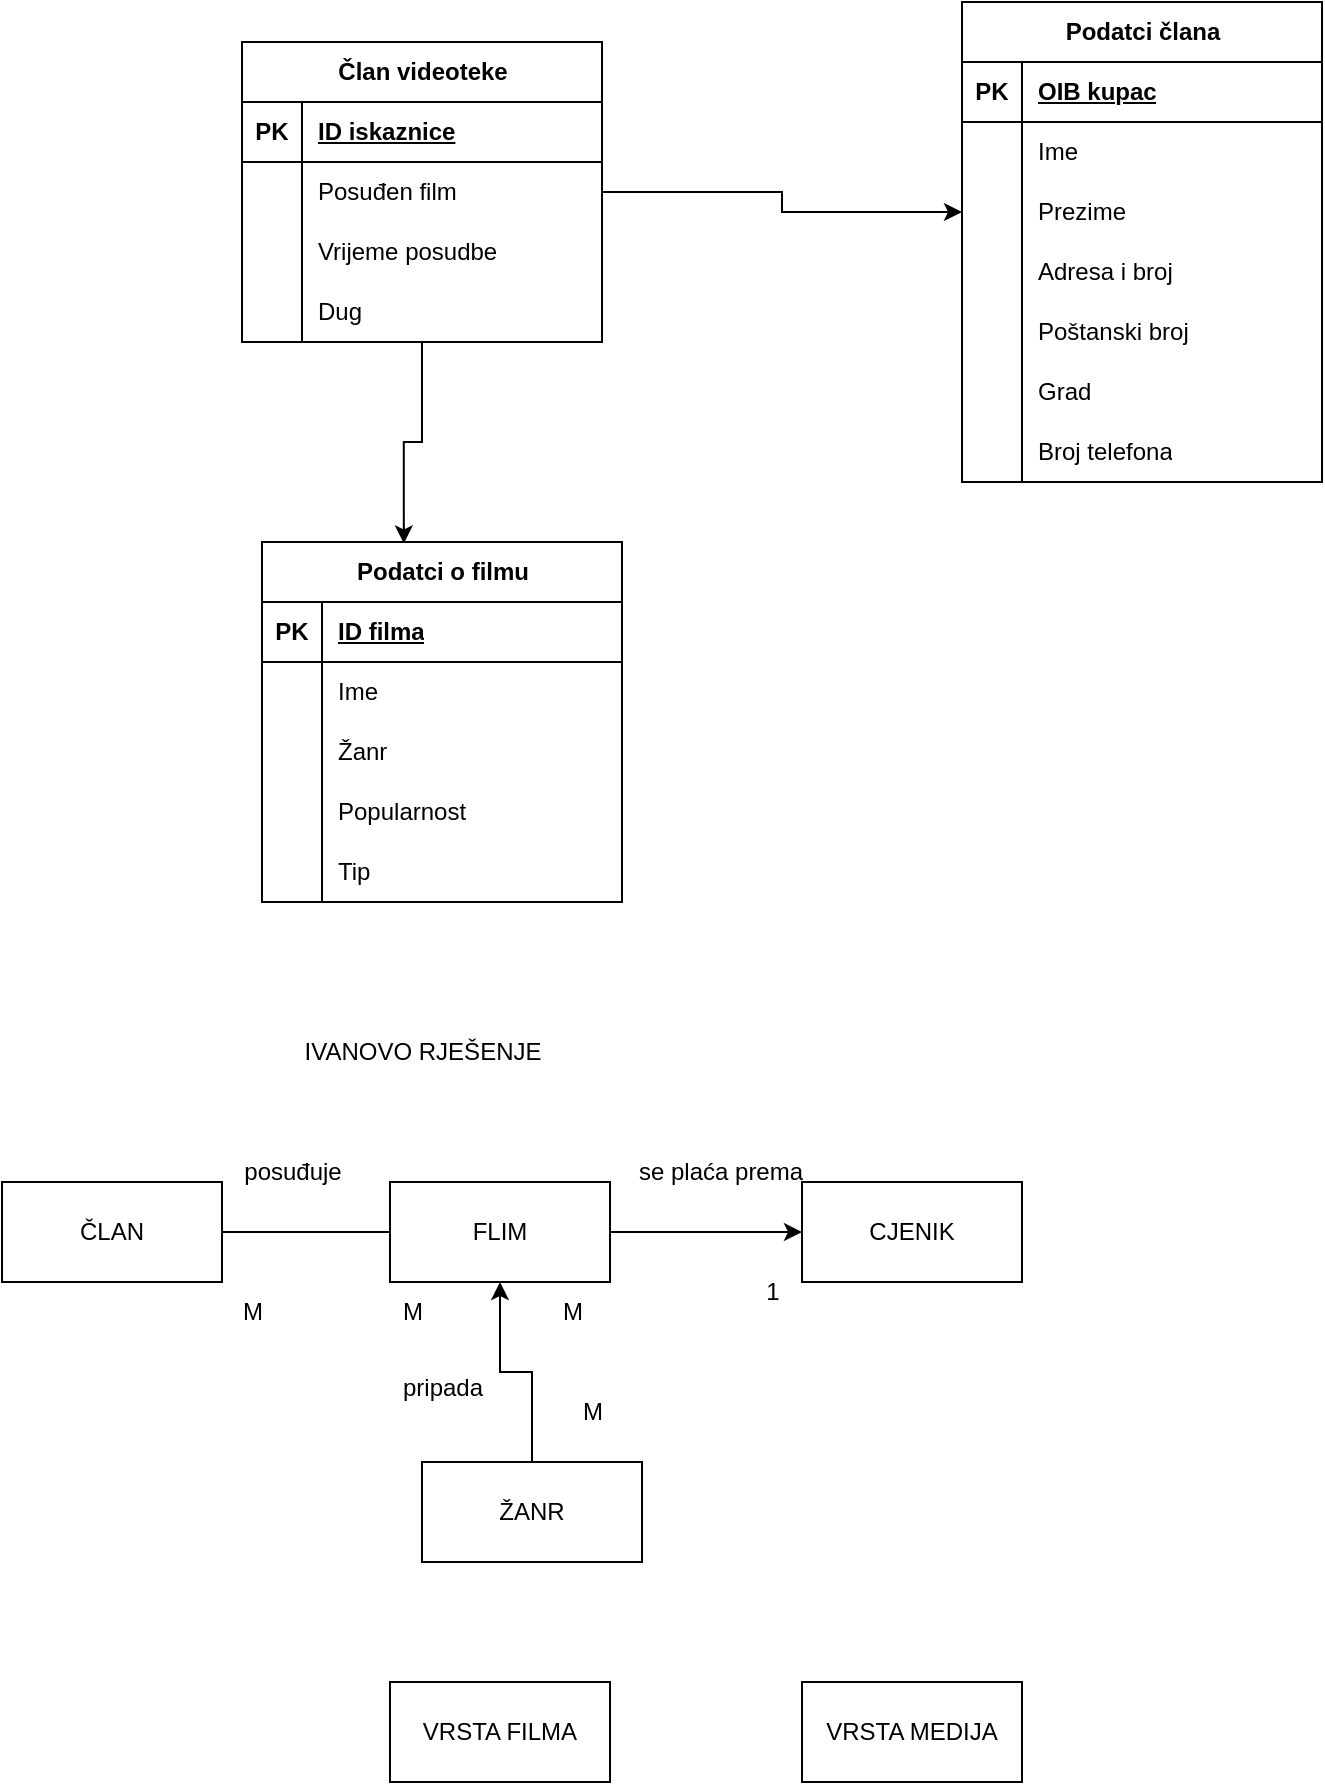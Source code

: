 <mxfile version="21.3.7" type="github">
  <diagram name="Page-1" id="QDUqZOJSPmUuo3ztOlQg">
    <mxGraphModel dx="767" dy="439" grid="1" gridSize="10" guides="1" tooltips="1" connect="1" arrows="1" fold="1" page="1" pageScale="1" pageWidth="827" pageHeight="1169" math="0" shadow="0">
      <root>
        <mxCell id="0" />
        <mxCell id="1" parent="0" />
        <mxCell id="YMkVTFS-3yb3LHmvySso-59" style="edgeStyle=orthogonalEdgeStyle;rounded=0;orthogonalLoop=1;jettySize=auto;html=1;entryX=0.394;entryY=0.004;entryDx=0;entryDy=0;entryPerimeter=0;" edge="1" parent="1" source="YMkVTFS-3yb3LHmvySso-1" target="YMkVTFS-3yb3LHmvySso-37">
          <mxGeometry relative="1" as="geometry" />
        </mxCell>
        <mxCell id="YMkVTFS-3yb3LHmvySso-1" value="Član videoteke" style="shape=table;startSize=30;container=1;collapsible=1;childLayout=tableLayout;fixedRows=1;rowLines=0;fontStyle=1;align=center;resizeLast=1;html=1;" vertex="1" parent="1">
          <mxGeometry x="230" y="50" width="180" height="150" as="geometry" />
        </mxCell>
        <mxCell id="YMkVTFS-3yb3LHmvySso-2" value="" style="shape=tableRow;horizontal=0;startSize=0;swimlaneHead=0;swimlaneBody=0;fillColor=none;collapsible=0;dropTarget=0;points=[[0,0.5],[1,0.5]];portConstraint=eastwest;top=0;left=0;right=0;bottom=1;" vertex="1" parent="YMkVTFS-3yb3LHmvySso-1">
          <mxGeometry y="30" width="180" height="30" as="geometry" />
        </mxCell>
        <mxCell id="YMkVTFS-3yb3LHmvySso-3" value="PK" style="shape=partialRectangle;connectable=0;fillColor=none;top=0;left=0;bottom=0;right=0;fontStyle=1;overflow=hidden;whiteSpace=wrap;html=1;" vertex="1" parent="YMkVTFS-3yb3LHmvySso-2">
          <mxGeometry width="30" height="30" as="geometry">
            <mxRectangle width="30" height="30" as="alternateBounds" />
          </mxGeometry>
        </mxCell>
        <mxCell id="YMkVTFS-3yb3LHmvySso-4" value="ID iskaznice" style="shape=partialRectangle;connectable=0;fillColor=none;top=0;left=0;bottom=0;right=0;align=left;spacingLeft=6;fontStyle=5;overflow=hidden;whiteSpace=wrap;html=1;" vertex="1" parent="YMkVTFS-3yb3LHmvySso-2">
          <mxGeometry x="30" width="150" height="30" as="geometry">
            <mxRectangle width="150" height="30" as="alternateBounds" />
          </mxGeometry>
        </mxCell>
        <mxCell id="YMkVTFS-3yb3LHmvySso-5" value="" style="shape=tableRow;horizontal=0;startSize=0;swimlaneHead=0;swimlaneBody=0;fillColor=none;collapsible=0;dropTarget=0;points=[[0,0.5],[1,0.5]];portConstraint=eastwest;top=0;left=0;right=0;bottom=0;" vertex="1" parent="YMkVTFS-3yb3LHmvySso-1">
          <mxGeometry y="60" width="180" height="30" as="geometry" />
        </mxCell>
        <mxCell id="YMkVTFS-3yb3LHmvySso-6" value="" style="shape=partialRectangle;connectable=0;fillColor=none;top=0;left=0;bottom=0;right=0;editable=1;overflow=hidden;whiteSpace=wrap;html=1;" vertex="1" parent="YMkVTFS-3yb3LHmvySso-5">
          <mxGeometry width="30" height="30" as="geometry">
            <mxRectangle width="30" height="30" as="alternateBounds" />
          </mxGeometry>
        </mxCell>
        <mxCell id="YMkVTFS-3yb3LHmvySso-7" value="Posuđen film" style="shape=partialRectangle;connectable=0;fillColor=none;top=0;left=0;bottom=0;right=0;align=left;spacingLeft=6;overflow=hidden;whiteSpace=wrap;html=1;" vertex="1" parent="YMkVTFS-3yb3LHmvySso-5">
          <mxGeometry x="30" width="150" height="30" as="geometry">
            <mxRectangle width="150" height="30" as="alternateBounds" />
          </mxGeometry>
        </mxCell>
        <mxCell id="YMkVTFS-3yb3LHmvySso-8" value="" style="shape=tableRow;horizontal=0;startSize=0;swimlaneHead=0;swimlaneBody=0;fillColor=none;collapsible=0;dropTarget=0;points=[[0,0.5],[1,0.5]];portConstraint=eastwest;top=0;left=0;right=0;bottom=0;" vertex="1" parent="YMkVTFS-3yb3LHmvySso-1">
          <mxGeometry y="90" width="180" height="30" as="geometry" />
        </mxCell>
        <mxCell id="YMkVTFS-3yb3LHmvySso-9" value="" style="shape=partialRectangle;connectable=0;fillColor=none;top=0;left=0;bottom=0;right=0;editable=1;overflow=hidden;whiteSpace=wrap;html=1;" vertex="1" parent="YMkVTFS-3yb3LHmvySso-8">
          <mxGeometry width="30" height="30" as="geometry">
            <mxRectangle width="30" height="30" as="alternateBounds" />
          </mxGeometry>
        </mxCell>
        <mxCell id="YMkVTFS-3yb3LHmvySso-10" value="Vrijeme posudbe" style="shape=partialRectangle;connectable=0;fillColor=none;top=0;left=0;bottom=0;right=0;align=left;spacingLeft=6;overflow=hidden;whiteSpace=wrap;html=1;" vertex="1" parent="YMkVTFS-3yb3LHmvySso-8">
          <mxGeometry x="30" width="150" height="30" as="geometry">
            <mxRectangle width="150" height="30" as="alternateBounds" />
          </mxGeometry>
        </mxCell>
        <mxCell id="YMkVTFS-3yb3LHmvySso-11" value="" style="shape=tableRow;horizontal=0;startSize=0;swimlaneHead=0;swimlaneBody=0;fillColor=none;collapsible=0;dropTarget=0;points=[[0,0.5],[1,0.5]];portConstraint=eastwest;top=0;left=0;right=0;bottom=0;" vertex="1" parent="YMkVTFS-3yb3LHmvySso-1">
          <mxGeometry y="120" width="180" height="30" as="geometry" />
        </mxCell>
        <mxCell id="YMkVTFS-3yb3LHmvySso-12" value="" style="shape=partialRectangle;connectable=0;fillColor=none;top=0;left=0;bottom=0;right=0;editable=1;overflow=hidden;whiteSpace=wrap;html=1;" vertex="1" parent="YMkVTFS-3yb3LHmvySso-11">
          <mxGeometry width="30" height="30" as="geometry">
            <mxRectangle width="30" height="30" as="alternateBounds" />
          </mxGeometry>
        </mxCell>
        <mxCell id="YMkVTFS-3yb3LHmvySso-13" value="Dug" style="shape=partialRectangle;connectable=0;fillColor=none;top=0;left=0;bottom=0;right=0;align=left;spacingLeft=6;overflow=hidden;whiteSpace=wrap;html=1;" vertex="1" parent="YMkVTFS-3yb3LHmvySso-11">
          <mxGeometry x="30" width="150" height="30" as="geometry">
            <mxRectangle width="150" height="30" as="alternateBounds" />
          </mxGeometry>
        </mxCell>
        <mxCell id="YMkVTFS-3yb3LHmvySso-14" value="Podatci člana" style="shape=table;startSize=30;container=1;collapsible=1;childLayout=tableLayout;fixedRows=1;rowLines=0;fontStyle=1;align=center;resizeLast=1;html=1;" vertex="1" parent="1">
          <mxGeometry x="590" y="30" width="180" height="240" as="geometry">
            <mxRectangle x="10" y="238" width="80" height="30" as="alternateBounds" />
          </mxGeometry>
        </mxCell>
        <mxCell id="YMkVTFS-3yb3LHmvySso-15" value="" style="shape=tableRow;horizontal=0;startSize=0;swimlaneHead=0;swimlaneBody=0;fillColor=none;collapsible=0;dropTarget=0;points=[[0,0.5],[1,0.5]];portConstraint=eastwest;top=0;left=0;right=0;bottom=1;" vertex="1" parent="YMkVTFS-3yb3LHmvySso-14">
          <mxGeometry y="30" width="180" height="30" as="geometry" />
        </mxCell>
        <mxCell id="YMkVTFS-3yb3LHmvySso-16" value="PK" style="shape=partialRectangle;connectable=0;fillColor=none;top=0;left=0;bottom=0;right=0;fontStyle=1;overflow=hidden;whiteSpace=wrap;html=1;" vertex="1" parent="YMkVTFS-3yb3LHmvySso-15">
          <mxGeometry width="30" height="30" as="geometry">
            <mxRectangle width="30" height="30" as="alternateBounds" />
          </mxGeometry>
        </mxCell>
        <mxCell id="YMkVTFS-3yb3LHmvySso-17" value="OIB kupac" style="shape=partialRectangle;connectable=0;fillColor=none;top=0;left=0;bottom=0;right=0;align=left;spacingLeft=6;fontStyle=5;overflow=hidden;whiteSpace=wrap;html=1;" vertex="1" parent="YMkVTFS-3yb3LHmvySso-15">
          <mxGeometry x="30" width="150" height="30" as="geometry">
            <mxRectangle width="150" height="30" as="alternateBounds" />
          </mxGeometry>
        </mxCell>
        <mxCell id="YMkVTFS-3yb3LHmvySso-18" value="" style="shape=tableRow;horizontal=0;startSize=0;swimlaneHead=0;swimlaneBody=0;fillColor=none;collapsible=0;dropTarget=0;points=[[0,0.5],[1,0.5]];portConstraint=eastwest;top=0;left=0;right=0;bottom=0;" vertex="1" parent="YMkVTFS-3yb3LHmvySso-14">
          <mxGeometry y="60" width="180" height="30" as="geometry" />
        </mxCell>
        <mxCell id="YMkVTFS-3yb3LHmvySso-19" value="" style="shape=partialRectangle;connectable=0;fillColor=none;top=0;left=0;bottom=0;right=0;editable=1;overflow=hidden;whiteSpace=wrap;html=1;" vertex="1" parent="YMkVTFS-3yb3LHmvySso-18">
          <mxGeometry width="30" height="30" as="geometry">
            <mxRectangle width="30" height="30" as="alternateBounds" />
          </mxGeometry>
        </mxCell>
        <mxCell id="YMkVTFS-3yb3LHmvySso-20" value="Ime" style="shape=partialRectangle;connectable=0;fillColor=none;top=0;left=0;bottom=0;right=0;align=left;spacingLeft=6;overflow=hidden;whiteSpace=wrap;html=1;" vertex="1" parent="YMkVTFS-3yb3LHmvySso-18">
          <mxGeometry x="30" width="150" height="30" as="geometry">
            <mxRectangle width="150" height="30" as="alternateBounds" />
          </mxGeometry>
        </mxCell>
        <mxCell id="YMkVTFS-3yb3LHmvySso-21" value="" style="shape=tableRow;horizontal=0;startSize=0;swimlaneHead=0;swimlaneBody=0;fillColor=none;collapsible=0;dropTarget=0;points=[[0,0.5],[1,0.5]];portConstraint=eastwest;top=0;left=0;right=0;bottom=0;" vertex="1" parent="YMkVTFS-3yb3LHmvySso-14">
          <mxGeometry y="90" width="180" height="30" as="geometry" />
        </mxCell>
        <mxCell id="YMkVTFS-3yb3LHmvySso-22" value="" style="shape=partialRectangle;connectable=0;fillColor=none;top=0;left=0;bottom=0;right=0;editable=1;overflow=hidden;whiteSpace=wrap;html=1;" vertex="1" parent="YMkVTFS-3yb3LHmvySso-21">
          <mxGeometry width="30" height="30" as="geometry">
            <mxRectangle width="30" height="30" as="alternateBounds" />
          </mxGeometry>
        </mxCell>
        <mxCell id="YMkVTFS-3yb3LHmvySso-23" value="Prezime" style="shape=partialRectangle;connectable=0;fillColor=none;top=0;left=0;bottom=0;right=0;align=left;spacingLeft=6;overflow=hidden;whiteSpace=wrap;html=1;" vertex="1" parent="YMkVTFS-3yb3LHmvySso-21">
          <mxGeometry x="30" width="150" height="30" as="geometry">
            <mxRectangle width="150" height="30" as="alternateBounds" />
          </mxGeometry>
        </mxCell>
        <mxCell id="YMkVTFS-3yb3LHmvySso-24" value="" style="shape=tableRow;horizontal=0;startSize=0;swimlaneHead=0;swimlaneBody=0;fillColor=none;collapsible=0;dropTarget=0;points=[[0,0.5],[1,0.5]];portConstraint=eastwest;top=0;left=0;right=0;bottom=0;" vertex="1" parent="YMkVTFS-3yb3LHmvySso-14">
          <mxGeometry y="120" width="180" height="30" as="geometry" />
        </mxCell>
        <mxCell id="YMkVTFS-3yb3LHmvySso-25" value="" style="shape=partialRectangle;connectable=0;fillColor=none;top=0;left=0;bottom=0;right=0;editable=1;overflow=hidden;whiteSpace=wrap;html=1;" vertex="1" parent="YMkVTFS-3yb3LHmvySso-24">
          <mxGeometry width="30" height="30" as="geometry">
            <mxRectangle width="30" height="30" as="alternateBounds" />
          </mxGeometry>
        </mxCell>
        <mxCell id="YMkVTFS-3yb3LHmvySso-26" value="&lt;div&gt;Adresa i broj&lt;/div&gt;" style="shape=partialRectangle;connectable=0;fillColor=none;top=0;left=0;bottom=0;right=0;align=left;spacingLeft=6;overflow=hidden;whiteSpace=wrap;html=1;" vertex="1" parent="YMkVTFS-3yb3LHmvySso-24">
          <mxGeometry x="30" width="150" height="30" as="geometry">
            <mxRectangle width="150" height="30" as="alternateBounds" />
          </mxGeometry>
        </mxCell>
        <mxCell id="YMkVTFS-3yb3LHmvySso-27" value="" style="shape=tableRow;horizontal=0;startSize=0;swimlaneHead=0;swimlaneBody=0;fillColor=none;collapsible=0;dropTarget=0;points=[[0,0.5],[1,0.5]];portConstraint=eastwest;top=0;left=0;right=0;bottom=0;" vertex="1" parent="YMkVTFS-3yb3LHmvySso-14">
          <mxGeometry y="150" width="180" height="30" as="geometry" />
        </mxCell>
        <mxCell id="YMkVTFS-3yb3LHmvySso-28" value="" style="shape=partialRectangle;connectable=0;fillColor=none;top=0;left=0;bottom=0;right=0;editable=1;overflow=hidden;whiteSpace=wrap;html=1;" vertex="1" parent="YMkVTFS-3yb3LHmvySso-27">
          <mxGeometry width="30" height="30" as="geometry">
            <mxRectangle width="30" height="30" as="alternateBounds" />
          </mxGeometry>
        </mxCell>
        <mxCell id="YMkVTFS-3yb3LHmvySso-29" value="Poštanski broj" style="shape=partialRectangle;connectable=0;fillColor=none;top=0;left=0;bottom=0;right=0;align=left;spacingLeft=6;overflow=hidden;whiteSpace=wrap;html=1;" vertex="1" parent="YMkVTFS-3yb3LHmvySso-27">
          <mxGeometry x="30" width="150" height="30" as="geometry">
            <mxRectangle width="150" height="30" as="alternateBounds" />
          </mxGeometry>
        </mxCell>
        <mxCell id="YMkVTFS-3yb3LHmvySso-30" value="" style="shape=tableRow;horizontal=0;startSize=0;swimlaneHead=0;swimlaneBody=0;fillColor=none;collapsible=0;dropTarget=0;points=[[0,0.5],[1,0.5]];portConstraint=eastwest;top=0;left=0;right=0;bottom=0;" vertex="1" parent="YMkVTFS-3yb3LHmvySso-14">
          <mxGeometry y="180" width="180" height="30" as="geometry" />
        </mxCell>
        <mxCell id="YMkVTFS-3yb3LHmvySso-31" value="" style="shape=partialRectangle;connectable=0;fillColor=none;top=0;left=0;bottom=0;right=0;editable=1;overflow=hidden;whiteSpace=wrap;html=1;" vertex="1" parent="YMkVTFS-3yb3LHmvySso-30">
          <mxGeometry width="30" height="30" as="geometry">
            <mxRectangle width="30" height="30" as="alternateBounds" />
          </mxGeometry>
        </mxCell>
        <mxCell id="YMkVTFS-3yb3LHmvySso-32" value="Grad" style="shape=partialRectangle;connectable=0;fillColor=none;top=0;left=0;bottom=0;right=0;align=left;spacingLeft=6;overflow=hidden;whiteSpace=wrap;html=1;" vertex="1" parent="YMkVTFS-3yb3LHmvySso-30">
          <mxGeometry x="30" width="150" height="30" as="geometry">
            <mxRectangle width="150" height="30" as="alternateBounds" />
          </mxGeometry>
        </mxCell>
        <mxCell id="YMkVTFS-3yb3LHmvySso-33" value="" style="shape=tableRow;horizontal=0;startSize=0;swimlaneHead=0;swimlaneBody=0;fillColor=none;collapsible=0;dropTarget=0;points=[[0,0.5],[1,0.5]];portConstraint=eastwest;top=0;left=0;right=0;bottom=0;" vertex="1" parent="YMkVTFS-3yb3LHmvySso-14">
          <mxGeometry y="210" width="180" height="30" as="geometry" />
        </mxCell>
        <mxCell id="YMkVTFS-3yb3LHmvySso-34" value="" style="shape=partialRectangle;connectable=0;fillColor=none;top=0;left=0;bottom=0;right=0;editable=1;overflow=hidden;whiteSpace=wrap;html=1;" vertex="1" parent="YMkVTFS-3yb3LHmvySso-33">
          <mxGeometry width="30" height="30" as="geometry">
            <mxRectangle width="30" height="30" as="alternateBounds" />
          </mxGeometry>
        </mxCell>
        <mxCell id="YMkVTFS-3yb3LHmvySso-35" value="Broj telefona" style="shape=partialRectangle;connectable=0;fillColor=none;top=0;left=0;bottom=0;right=0;align=left;spacingLeft=6;overflow=hidden;whiteSpace=wrap;html=1;" vertex="1" parent="YMkVTFS-3yb3LHmvySso-33">
          <mxGeometry x="30" width="150" height="30" as="geometry">
            <mxRectangle width="150" height="30" as="alternateBounds" />
          </mxGeometry>
        </mxCell>
        <mxCell id="YMkVTFS-3yb3LHmvySso-36" style="edgeStyle=orthogonalEdgeStyle;rounded=0;orthogonalLoop=1;jettySize=auto;html=1;entryX=0;entryY=0.5;entryDx=0;entryDy=0;" edge="1" parent="1" source="YMkVTFS-3yb3LHmvySso-5" target="YMkVTFS-3yb3LHmvySso-21">
          <mxGeometry relative="1" as="geometry" />
        </mxCell>
        <mxCell id="YMkVTFS-3yb3LHmvySso-37" value="Podatci o filmu" style="shape=table;startSize=30;container=1;collapsible=1;childLayout=tableLayout;fixedRows=1;rowLines=0;fontStyle=1;align=center;resizeLast=1;html=1;" vertex="1" parent="1">
          <mxGeometry x="240" y="300" width="180" height="180" as="geometry">
            <mxRectangle x="10" y="238" width="80" height="30" as="alternateBounds" />
          </mxGeometry>
        </mxCell>
        <mxCell id="YMkVTFS-3yb3LHmvySso-38" value="" style="shape=tableRow;horizontal=0;startSize=0;swimlaneHead=0;swimlaneBody=0;fillColor=none;collapsible=0;dropTarget=0;points=[[0,0.5],[1,0.5]];portConstraint=eastwest;top=0;left=0;right=0;bottom=1;" vertex="1" parent="YMkVTFS-3yb3LHmvySso-37">
          <mxGeometry y="30" width="180" height="30" as="geometry" />
        </mxCell>
        <mxCell id="YMkVTFS-3yb3LHmvySso-39" value="PK" style="shape=partialRectangle;connectable=0;fillColor=none;top=0;left=0;bottom=0;right=0;fontStyle=1;overflow=hidden;whiteSpace=wrap;html=1;" vertex="1" parent="YMkVTFS-3yb3LHmvySso-38">
          <mxGeometry width="30" height="30" as="geometry">
            <mxRectangle width="30" height="30" as="alternateBounds" />
          </mxGeometry>
        </mxCell>
        <mxCell id="YMkVTFS-3yb3LHmvySso-40" value="ID filma" style="shape=partialRectangle;connectable=0;fillColor=none;top=0;left=0;bottom=0;right=0;align=left;spacingLeft=6;fontStyle=5;overflow=hidden;whiteSpace=wrap;html=1;" vertex="1" parent="YMkVTFS-3yb3LHmvySso-38">
          <mxGeometry x="30" width="150" height="30" as="geometry">
            <mxRectangle width="150" height="30" as="alternateBounds" />
          </mxGeometry>
        </mxCell>
        <mxCell id="YMkVTFS-3yb3LHmvySso-41" value="" style="shape=tableRow;horizontal=0;startSize=0;swimlaneHead=0;swimlaneBody=0;fillColor=none;collapsible=0;dropTarget=0;points=[[0,0.5],[1,0.5]];portConstraint=eastwest;top=0;left=0;right=0;bottom=0;" vertex="1" parent="YMkVTFS-3yb3LHmvySso-37">
          <mxGeometry y="60" width="180" height="30" as="geometry" />
        </mxCell>
        <mxCell id="YMkVTFS-3yb3LHmvySso-42" value="" style="shape=partialRectangle;connectable=0;fillColor=none;top=0;left=0;bottom=0;right=0;editable=1;overflow=hidden;whiteSpace=wrap;html=1;" vertex="1" parent="YMkVTFS-3yb3LHmvySso-41">
          <mxGeometry width="30" height="30" as="geometry">
            <mxRectangle width="30" height="30" as="alternateBounds" />
          </mxGeometry>
        </mxCell>
        <mxCell id="YMkVTFS-3yb3LHmvySso-43" value="Ime" style="shape=partialRectangle;connectable=0;fillColor=none;top=0;left=0;bottom=0;right=0;align=left;spacingLeft=6;overflow=hidden;whiteSpace=wrap;html=1;" vertex="1" parent="YMkVTFS-3yb3LHmvySso-41">
          <mxGeometry x="30" width="150" height="30" as="geometry">
            <mxRectangle width="150" height="30" as="alternateBounds" />
          </mxGeometry>
        </mxCell>
        <mxCell id="YMkVTFS-3yb3LHmvySso-44" value="" style="shape=tableRow;horizontal=0;startSize=0;swimlaneHead=0;swimlaneBody=0;fillColor=none;collapsible=0;dropTarget=0;points=[[0,0.5],[1,0.5]];portConstraint=eastwest;top=0;left=0;right=0;bottom=0;" vertex="1" parent="YMkVTFS-3yb3LHmvySso-37">
          <mxGeometry y="90" width="180" height="30" as="geometry" />
        </mxCell>
        <mxCell id="YMkVTFS-3yb3LHmvySso-45" value="" style="shape=partialRectangle;connectable=0;fillColor=none;top=0;left=0;bottom=0;right=0;editable=1;overflow=hidden;whiteSpace=wrap;html=1;" vertex="1" parent="YMkVTFS-3yb3LHmvySso-44">
          <mxGeometry width="30" height="30" as="geometry">
            <mxRectangle width="30" height="30" as="alternateBounds" />
          </mxGeometry>
        </mxCell>
        <mxCell id="YMkVTFS-3yb3LHmvySso-46" value="Žanr" style="shape=partialRectangle;connectable=0;fillColor=none;top=0;left=0;bottom=0;right=0;align=left;spacingLeft=6;overflow=hidden;whiteSpace=wrap;html=1;" vertex="1" parent="YMkVTFS-3yb3LHmvySso-44">
          <mxGeometry x="30" width="150" height="30" as="geometry">
            <mxRectangle width="150" height="30" as="alternateBounds" />
          </mxGeometry>
        </mxCell>
        <mxCell id="YMkVTFS-3yb3LHmvySso-47" value="" style="shape=tableRow;horizontal=0;startSize=0;swimlaneHead=0;swimlaneBody=0;fillColor=none;collapsible=0;dropTarget=0;points=[[0,0.5],[1,0.5]];portConstraint=eastwest;top=0;left=0;right=0;bottom=0;" vertex="1" parent="YMkVTFS-3yb3LHmvySso-37">
          <mxGeometry y="120" width="180" height="30" as="geometry" />
        </mxCell>
        <mxCell id="YMkVTFS-3yb3LHmvySso-48" value="" style="shape=partialRectangle;connectable=0;fillColor=none;top=0;left=0;bottom=0;right=0;editable=1;overflow=hidden;whiteSpace=wrap;html=1;" vertex="1" parent="YMkVTFS-3yb3LHmvySso-47">
          <mxGeometry width="30" height="30" as="geometry">
            <mxRectangle width="30" height="30" as="alternateBounds" />
          </mxGeometry>
        </mxCell>
        <mxCell id="YMkVTFS-3yb3LHmvySso-49" value="&lt;div&gt;Popularnost&lt;/div&gt;" style="shape=partialRectangle;connectable=0;fillColor=none;top=0;left=0;bottom=0;right=0;align=left;spacingLeft=6;overflow=hidden;whiteSpace=wrap;html=1;" vertex="1" parent="YMkVTFS-3yb3LHmvySso-47">
          <mxGeometry x="30" width="150" height="30" as="geometry">
            <mxRectangle width="150" height="30" as="alternateBounds" />
          </mxGeometry>
        </mxCell>
        <mxCell id="YMkVTFS-3yb3LHmvySso-50" value="" style="shape=tableRow;horizontal=0;startSize=0;swimlaneHead=0;swimlaneBody=0;fillColor=none;collapsible=0;dropTarget=0;points=[[0,0.5],[1,0.5]];portConstraint=eastwest;top=0;left=0;right=0;bottom=0;" vertex="1" parent="YMkVTFS-3yb3LHmvySso-37">
          <mxGeometry y="150" width="180" height="30" as="geometry" />
        </mxCell>
        <mxCell id="YMkVTFS-3yb3LHmvySso-51" value="" style="shape=partialRectangle;connectable=0;fillColor=none;top=0;left=0;bottom=0;right=0;editable=1;overflow=hidden;whiteSpace=wrap;html=1;" vertex="1" parent="YMkVTFS-3yb3LHmvySso-50">
          <mxGeometry width="30" height="30" as="geometry">
            <mxRectangle width="30" height="30" as="alternateBounds" />
          </mxGeometry>
        </mxCell>
        <mxCell id="YMkVTFS-3yb3LHmvySso-52" value="Tip" style="shape=partialRectangle;connectable=0;fillColor=none;top=0;left=0;bottom=0;right=0;align=left;spacingLeft=6;overflow=hidden;whiteSpace=wrap;html=1;" vertex="1" parent="YMkVTFS-3yb3LHmvySso-50">
          <mxGeometry x="30" width="150" height="30" as="geometry">
            <mxRectangle width="150" height="30" as="alternateBounds" />
          </mxGeometry>
        </mxCell>
        <mxCell id="YMkVTFS-3yb3LHmvySso-80" style="edgeStyle=orthogonalEdgeStyle;rounded=0;orthogonalLoop=1;jettySize=auto;html=1;exitX=1;exitY=0.5;exitDx=0;exitDy=0;entryX=0;entryY=0.5;entryDx=0;entryDy=0;strokeColor=default;endArrow=none;endFill=0;" edge="1" parent="1" source="YMkVTFS-3yb3LHmvySso-73" target="YMkVTFS-3yb3LHmvySso-74">
          <mxGeometry relative="1" as="geometry" />
        </mxCell>
        <mxCell id="YMkVTFS-3yb3LHmvySso-73" value="ČLAN" style="html=1;whiteSpace=wrap;" vertex="1" parent="1">
          <mxGeometry x="110" y="620" width="110" height="50" as="geometry" />
        </mxCell>
        <mxCell id="YMkVTFS-3yb3LHmvySso-99" style="edgeStyle=orthogonalEdgeStyle;rounded=0;orthogonalLoop=1;jettySize=auto;html=1;exitX=1;exitY=0.5;exitDx=0;exitDy=0;entryX=0;entryY=0.5;entryDx=0;entryDy=0;" edge="1" parent="1" source="YMkVTFS-3yb3LHmvySso-74" target="YMkVTFS-3yb3LHmvySso-76">
          <mxGeometry relative="1" as="geometry" />
        </mxCell>
        <mxCell id="YMkVTFS-3yb3LHmvySso-74" value="FLIM" style="html=1;whiteSpace=wrap;" vertex="1" parent="1">
          <mxGeometry x="304" y="620" width="110" height="50" as="geometry" />
        </mxCell>
        <mxCell id="YMkVTFS-3yb3LHmvySso-102" style="edgeStyle=orthogonalEdgeStyle;rounded=0;orthogonalLoop=1;jettySize=auto;html=1;entryX=0.5;entryY=1;entryDx=0;entryDy=0;" edge="1" parent="1" source="YMkVTFS-3yb3LHmvySso-75" target="YMkVTFS-3yb3LHmvySso-74">
          <mxGeometry relative="1" as="geometry" />
        </mxCell>
        <mxCell id="YMkVTFS-3yb3LHmvySso-75" value="ŽANR" style="html=1;whiteSpace=wrap;" vertex="1" parent="1">
          <mxGeometry x="320" y="760" width="110" height="50" as="geometry" />
        </mxCell>
        <mxCell id="YMkVTFS-3yb3LHmvySso-76" value="CJENIK" style="html=1;whiteSpace=wrap;" vertex="1" parent="1">
          <mxGeometry x="510" y="620" width="110" height="50" as="geometry" />
        </mxCell>
        <mxCell id="YMkVTFS-3yb3LHmvySso-77" value="IVANOVO RJEŠENJE" style="text;html=1;align=center;verticalAlign=middle;resizable=0;points=[];autosize=1;strokeColor=none;fillColor=none;" vertex="1" parent="1">
          <mxGeometry x="250" y="540" width="140" height="30" as="geometry" />
        </mxCell>
        <mxCell id="YMkVTFS-3yb3LHmvySso-78" value="VRSTA FILMA" style="html=1;whiteSpace=wrap;" vertex="1" parent="1">
          <mxGeometry x="304" y="870" width="110" height="50" as="geometry" />
        </mxCell>
        <mxCell id="YMkVTFS-3yb3LHmvySso-79" value="VRSTA MEDIJA" style="html=1;whiteSpace=wrap;" vertex="1" parent="1">
          <mxGeometry x="510" y="870" width="110" height="50" as="geometry" />
        </mxCell>
        <mxCell id="YMkVTFS-3yb3LHmvySso-81" value="posuđuje" style="text;html=1;align=center;verticalAlign=middle;resizable=0;points=[];autosize=1;strokeColor=none;fillColor=none;" vertex="1" parent="1">
          <mxGeometry x="220" y="600" width="70" height="30" as="geometry" />
        </mxCell>
        <mxCell id="YMkVTFS-3yb3LHmvySso-83" value="M" style="text;html=1;align=center;verticalAlign=middle;resizable=0;points=[];autosize=1;strokeColor=none;fillColor=none;" vertex="1" parent="1">
          <mxGeometry x="300" y="670" width="30" height="30" as="geometry" />
        </mxCell>
        <mxCell id="YMkVTFS-3yb3LHmvySso-85" value="M" style="text;html=1;align=center;verticalAlign=middle;resizable=0;points=[];autosize=1;strokeColor=none;fillColor=none;" vertex="1" parent="1">
          <mxGeometry x="220" y="670" width="30" height="30" as="geometry" />
        </mxCell>
        <mxCell id="YMkVTFS-3yb3LHmvySso-100" value="se plaća prema" style="text;html=1;align=center;verticalAlign=middle;resizable=0;points=[];autosize=1;strokeColor=none;fillColor=none;" vertex="1" parent="1">
          <mxGeometry x="414" y="600" width="110" height="30" as="geometry" />
        </mxCell>
        <mxCell id="YMkVTFS-3yb3LHmvySso-101" value="1" style="text;html=1;align=center;verticalAlign=middle;resizable=0;points=[];autosize=1;strokeColor=none;fillColor=none;" vertex="1" parent="1">
          <mxGeometry x="480" y="660" width="30" height="30" as="geometry" />
        </mxCell>
        <mxCell id="YMkVTFS-3yb3LHmvySso-103" value="M" style="text;html=1;align=center;verticalAlign=middle;resizable=0;points=[];autosize=1;strokeColor=none;fillColor=none;" vertex="1" parent="1">
          <mxGeometry x="390" y="720" width="30" height="30" as="geometry" />
        </mxCell>
        <mxCell id="YMkVTFS-3yb3LHmvySso-104" value="M" style="text;html=1;align=center;verticalAlign=middle;resizable=0;points=[];autosize=1;strokeColor=none;fillColor=none;" vertex="1" parent="1">
          <mxGeometry x="380" y="670" width="30" height="30" as="geometry" />
        </mxCell>
        <mxCell id="YMkVTFS-3yb3LHmvySso-105" value="pripada" style="text;html=1;align=center;verticalAlign=middle;resizable=0;points=[];autosize=1;strokeColor=none;fillColor=none;" vertex="1" parent="1">
          <mxGeometry x="300" y="708" width="60" height="30" as="geometry" />
        </mxCell>
      </root>
    </mxGraphModel>
  </diagram>
</mxfile>
